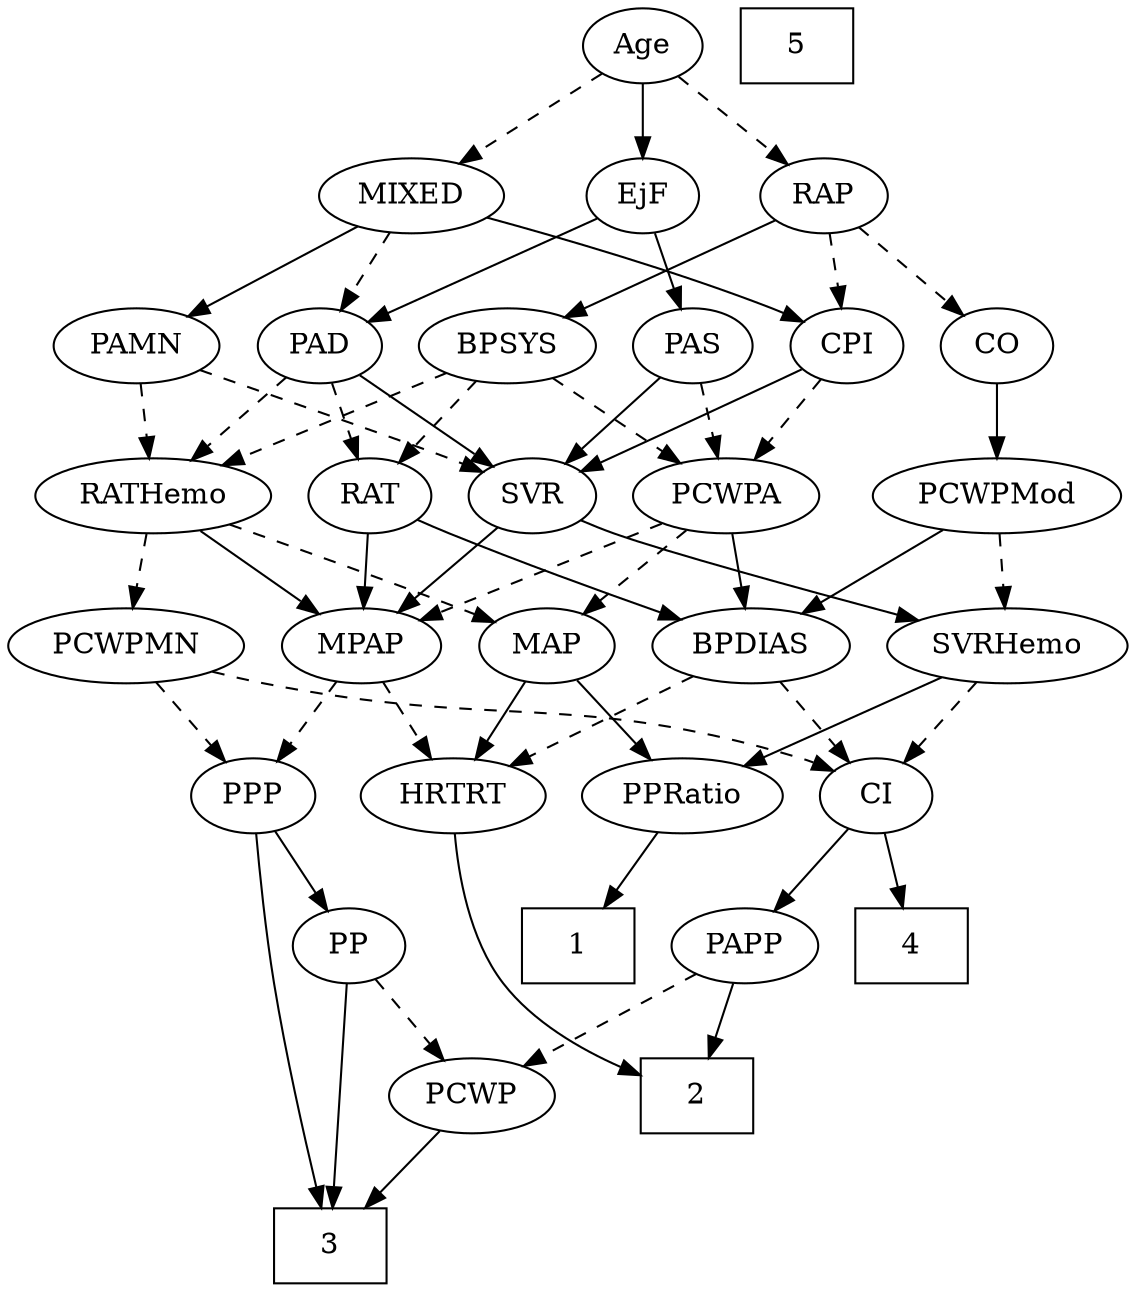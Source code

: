 strict digraph {
	graph [bb="0,0,488.09,612"];
	node [label="\N"];
	1	[height=0.5,
		pos="257.05,162",
		shape=box,
		width=0.75];
	2	[height=0.5,
		pos="307.05,90",
		shape=box,
		width=0.75];
	3	[height=0.5,
		pos="138.05,18",
		shape=box,
		width=0.75];
	4	[height=0.5,
		pos="411.05,162",
		shape=box,
		width=0.75];
	5	[height=0.5,
		pos="341.05,594",
		shape=box,
		width=0.75];
	Age	[height=0.5,
		pos="269.05,594",
		width=0.75];
	EjF	[height=0.5,
		pos="269.05,522",
		width=0.75];
	Age -> EjF	[pos="e,269.05,540.1 269.05,575.7 269.05,567.98 269.05,558.71 269.05,550.11",
		style=solid];
	RAP	[height=0.5,
		pos="352.05,522",
		width=0.77632];
	Age -> RAP	[pos="e,335.68,536.8 285.44,579.17 297.49,569.01 314.07,555.03 327.67,543.56",
		style=dashed];
	MIXED	[height=0.5,
		pos="164.05,522",
		width=1.1193];
	Age -> MIXED	[pos="e,185.55,537.34 250.27,580.49 234.66,570.08 212.15,555.07 194.04,542.99",
		style=dashed];
	PAD	[height=0.5,
		pos="124.05,450",
		width=0.79437];
	EjF -> PAD	[pos="e,146,461.6 247.65,510.67 223.27,498.9 183.2,479.56 155.31,466.09",
		style=solid];
	PAS	[height=0.5,
		pos="291.05,450",
		width=0.75];
	EjF -> PAS	[pos="e,285.77,467.79 274.37,504.05 276.88,496.06 279.94,486.33 282.75,477.4",
		style=solid];
	BPSYS	[height=0.5,
		pos="208.05,450",
		width=1.0471];
	RAP -> BPSYS	[pos="e,233.65,463.44 330.49,510.52 307.33,499.26 270.17,481.2 242.86,467.92",
		style=solid];
	CO	[height=0.5,
		pos="435.05,450",
		width=0.75];
	RAP -> CO	[pos="e,418.96,464.56 368.44,507.17 380.69,496.85 397.6,482.58 411.32,471.01",
		style=dashed];
	CPI	[height=0.5,
		pos="363.05,450",
		width=0.75];
	RAP -> CPI	[pos="e,360.33,468.28 354.71,504.05 355.92,496.35 357.38,487.03 358.75,478.36",
		style=dashed];
	MIXED -> PAD	[pos="e,133.46,467.47 154.57,504.41 149.78,496.04 143.88,485.71 138.54,476.37",
		style=dashed];
	PAMN	[height=0.5,
		pos="41.046,450",
		width=1.011];
	MIXED -> PAMN	[pos="e,64.159,464.15 140.04,507.34 120.92,496.45 93.972,481.12 73.022,469.2",
		style=solid];
	MIXED -> CPI	[pos="e,341.92,461.52 197.26,511.55 230.51,501.77 282.93,485.51 327.05,468 328.88,467.27 330.75,466.5 332.62,465.69",
		style=solid];
	MPAP	[height=0.5,
		pos="153.05,306",
		width=0.97491];
	PPP	[height=0.5,
		pos="104.05,234",
		width=0.75];
	MPAP -> PPP	[pos="e,115.01,250.67 141.68,288.76 135.47,279.89 127.66,268.74 120.77,258.89",
		style=dashed];
	HRTRT	[height=0.5,
		pos="195.05,234",
		width=1.1013];
	MPAP -> HRTRT	[pos="e,185.16,251.47 163,288.41 168.07,279.95 174.35,269.49 180,260.08",
		style=dashed];
	RATHemo	[height=0.5,
		pos="61.046,378",
		width=1.3721];
	BPSYS -> RATHemo	[pos="e,89.744,392.67 182.1,436.65 159.05,425.67 125.07,409.49 98.968,397.06",
		style=dashed];
	RAT	[height=0.5,
		pos="156.05,378",
		width=0.75827];
	BPSYS -> RAT	[pos="e,167.68,394.67 195.99,432.76 189.39,423.89 181.11,412.74 173.79,402.89",
		style=dashed];
	PCWPA	[height=0.5,
		pos="317.05,378",
		width=1.1555];
	BPSYS -> PCWPA	[pos="e,294.81,393.28 229.58,435.17 245.79,424.76 268.23,410.35 286.32,398.73",
		style=dashed];
	PAD -> RATHemo	[pos="e,76.011,395.63 110.38,433.81 102.3,424.84 91.895,413.28 82.724,403.09",
		style=dashed];
	PAD -> RAT	[pos="e,148.52,395.47 131.63,432.41 135.42,424.13 140.08,413.92 144.31,404.66",
		style=dashed];
	SVR	[height=0.5,
		pos="229.05,378",
		width=0.77632];
	PAD -> SVR	[pos="e,210.26,391.52 143.3,436.16 159.69,425.24 183.41,409.43 201.75,397.2",
		style=solid];
	PCWPMod	[height=0.5,
		pos="435.05,378",
		width=1.4443];
	CO -> PCWPMod	[pos="e,435.05,396.1 435.05,431.7 435.05,423.98 435.05,414.71 435.05,406.11",
		style=solid];
	PAS -> SVR	[pos="e,242.6,394.31 277.9,434.15 269.63,424.82 258.78,412.57 249.41,402",
		style=solid];
	PAS -> PCWPA	[pos="e,310.75,395.96 297.21,432.41 300.21,424.34 303.89,414.43 307.26,405.35",
		style=dashed];
	PAMN -> RATHemo	[pos="e,56.11,396.28 45.887,432.05 48.114,424.26 50.811,414.82 53.309,406.08",
		style=dashed];
	PAMN -> SVR	[pos="e,207.3,389.45 69.077,438.24 74.685,436.14 80.543,433.97 86.046,432 132.88,415.21 145.82,414.41 192.05,396 193.92,395.25 195.83,\
394.46 197.75,393.65",
		style=dashed];
	RATHemo -> MPAP	[pos="e,134.25,321.3 81.463,361.46 94.651,351.43 111.95,338.27 126.24,327.4",
		style=solid];
	PCWPMN	[height=0.5,
		pos="50.046,306",
		width=1.3902];
	RATHemo -> PCWPMN	[pos="e,52.733,324.1 58.326,359.7 57.114,351.98 55.658,342.71 54.306,334.11",
		style=dashed];
	MAP	[height=0.5,
		pos="237.05,306",
		width=0.84854];
	RATHemo -> MAP	[pos="e,212.98,317.37 93.857,364.53 121.47,353.96 161.96,338.29 197.05,324 199.23,323.11 201.47,322.19 203.73,321.25",
		style=dashed];
	CPI -> SVR	[pos="e,250.38,390.14 342.4,438.22 320.27,426.65 284.9,408.18 259.55,394.94",
		style=solid];
	CPI -> PCWPA	[pos="e,328.08,395.8 352.61,433.12 347.01,424.59 339.97,413.89 333.64,404.25",
		style=dashed];
	RAT -> MPAP	[pos="e,153.78,324.1 155.3,359.7 154.97,351.98 154.58,342.71 154.21,334.11",
		style=solid];
	BPDIAS	[height=0.5,
		pos="328.05,306",
		width=1.1735];
	RAT -> BPDIAS	[pos="e,297.01,318.39 177.64,366.51 182.36,364.3 187.35,362.02 192.05,360 223.76,346.35 260.25,332.22 287.44,321.98",
		style=solid];
	SVR -> MPAP	[pos="e,169.45,322.11 213.67,362.83 203.13,353.13 188.96,340.08 176.96,329.03",
		style=solid];
	SVRHemo	[height=0.5,
		pos="438.05,306",
		width=1.3902];
	SVR -> SVRHemo	[pos="e,400.5,317.94 250.75,366.45 255.73,364.19 261.03,361.92 266.05,360 288.93,351.26 348.3,333.35 390.88,320.77",
		style=solid];
	PCWPMod -> SVRHemo	[pos="e,437.31,324.1 435.79,359.7 436.12,351.98 436.52,342.71 436.88,334.11",
		style=dashed];
	PCWPMod -> BPDIAS	[pos="e,350.12,321.44 411.83,361.81 396.23,351.61 375.51,338.05 358.58,326.98",
		style=solid];
	PCWPA -> MPAP	[pos="e,179.12,318.13 288.48,364.81 260.65,352.93 218.29,334.85 188.37,322.08",
		style=dashed];
	PCWPA -> BPDIAS	[pos="e,325.36,324.1 319.76,359.7 320.98,351.98 322.43,342.71 323.79,334.11",
		style=solid];
	PCWPA -> MAP	[pos="e,253.39,321.3 299.29,361.46 288.04,351.62 273.34,338.76 261.05,328.01",
		style=dashed];
	PCWPMN -> PPP	[pos="e,92.08,250.51 62.843,288.41 69.694,279.53 78.25,268.44 85.787,258.67",
		style=dashed];
	CI	[height=0.5,
		pos="377.05,234",
		width=0.75];
	PCWPMN -> CI	[pos="e,356.51,245.93 86.685,293.67 94.046,291.61 101.76,289.61 109.05,288 210.94,265.51 241.29,282.59 341.05,252 342.98,251.41 344.94,\
250.73 346.9,249.99",
		style=dashed];
	PPRatio	[height=0.5,
		pos="292.05,234",
		width=1.1013];
	SVRHemo -> PPRatio	[pos="e,318.38,247.62 409.2,291.17 385.77,279.94 352.61,264.04 327.55,252.02",
		style=solid];
	SVRHemo -> CI	[pos="e,390.15,250.04 423.59,288.41 415.58,279.22 405.51,267.67 396.79,257.66",
		style=dashed];
	BPDIAS -> CI	[pos="e,366.19,250.51 339.66,288.41 345.81,279.62 353.48,268.66 360.27,258.96",
		style=dashed];
	BPDIAS -> HRTRT	[pos="e,220.16,248.22 302.4,291.5 281.57,280.54 252,264.98 229.17,252.96",
		style=dashed];
	MAP -> PPRatio	[pos="e,279.11,251.47 249.25,289.46 256.17,280.65 264.99,269.43 272.82,259.46",
		style=solid];
	MAP -> HRTRT	[pos="e,205.03,251.63 227.3,288.76 222.24,280.32 215.93,269.8 210.23,260.31",
		style=solid];
	PP	[height=0.5,
		pos="147.05,162",
		width=0.75];
	PP -> 3	[pos="e,139.14,36.189 145.96,143.87 144.43,119.67 141.61,75.211 139.78,46.393",
		style=solid];
	PCWP	[height=0.5,
		pos="201.05,90",
		width=0.97491];
	PP -> PCWP	[pos="e,188.72,106.98 159.03,145.46 165.92,136.53 174.73,125.11 182.5,115.04",
		style=dashed];
	PPP -> 3	[pos="e,133.55,36.256 104.71,215.86 105.57,197.88 107.4,168.84 111.05,144 116.03,109.98 124.87,71.372 131.07,46.179",
		style=solid];
	PPP -> PP	[pos="e,137.33,178.82 113.8,217.12 119.19,208.34 126,197.26 132.05,187.42",
		style=solid];
	PPRatio -> 1	[pos="e,265.68,180.28 283.57,216.05 279.55,208.01 274.65,198.2 270.16,189.23",
		style=solid];
	PCWP -> 3	[pos="e,153.76,36.461 187.06,73.465 179.28,64.82 169.41,53.852 160.57,44.028",
		style=solid];
	CI -> 4	[pos="e,402.73,180.12 384.93,216.76 388.89,208.61 393.79,198.53 398.27,189.31",
		style=solid];
	PAPP	[height=0.5,
		pos="334.05,162",
		width=0.88464];
	CI -> PAPP	[pos="e,344.06,179.31 367.29,217.12 361.98,208.47 355.28,197.58 349.3,187.83",
		style=solid];
	PAPP -> 2	[pos="e,313.71,108.28 327.51,144.05 324.47,136.18 320.78,126.62 317.38,117.79",
		style=solid];
	PAPP -> PCWP	[pos="e,224.62,103.4 311.48,149.13 290.15,137.9 257.91,120.93 233.76,108.22",
		style=dashed];
	HRTRT -> 2	[pos="e,279.65,101.57 196.38,215.96 198.65,196.74 204.75,165.38 221.05,144 233.7,127.41 253.16,114.79 270.38,106.04",
		style=solid];
}
